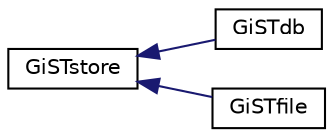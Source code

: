 digraph "Graphical Class Hierarchy"
{
 // INTERACTIVE_SVG=YES
 // LATEX_PDF_SIZE
  edge [fontname="Helvetica",fontsize="10",labelfontname="Helvetica",labelfontsize="10"];
  node [fontname="Helvetica",fontsize="10",shape=record];
  rankdir="LR";
  Node0 [label="GiSTstore",height=0.2,width=0.4,color="black", fillcolor="white", style="filled",URL="$classGiSTstore.html",tooltip=" "];
  Node0 -> Node1 [dir="back",color="midnightblue",fontsize="10",style="solid",fontname="Helvetica"];
  Node1 [label="GiSTdb",height=0.2,width=0.4,color="black", fillcolor="white", style="filled",URL="$classGiSTdb.html",tooltip=" "];
  Node0 -> Node2 [dir="back",color="midnightblue",fontsize="10",style="solid",fontname="Helvetica"];
  Node2 [label="GiSTfile",height=0.2,width=0.4,color="black", fillcolor="white", style="filled",URL="$classGiSTfile.html",tooltip=" "];
}

